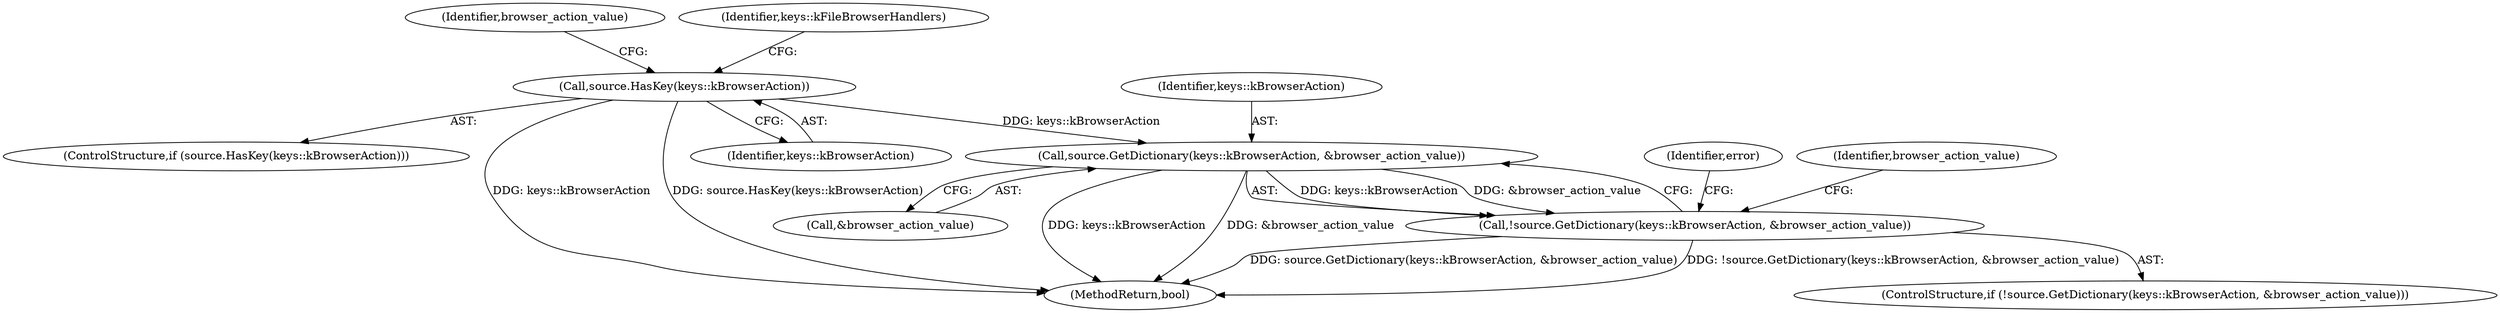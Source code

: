 digraph "0_Chrome_c63f2b7fe4fe2977f858a8e36d5f48db17eff2e7_30@pointer" {
"1001196" [label="(Call,source.GetDictionary(keys::kBrowserAction, &browser_action_value))"];
"1001187" [label="(Call,source.HasKey(keys::kBrowserAction))"];
"1001195" [label="(Call,!source.GetDictionary(keys::kBrowserAction, &browser_action_value))"];
"1001198" [label="(Call,&browser_action_value)"];
"1001195" [label="(Call,!source.GetDictionary(keys::kBrowserAction, &browser_action_value))"];
"1001192" [label="(Identifier,browser_action_value)"];
"1001203" [label="(Identifier,error)"];
"1001186" [label="(ControlStructure,if (source.HasKey(keys::kBrowserAction)))"];
"1002360" [label="(MethodReturn,bool)"];
"1001188" [label="(Identifier,keys::kBrowserAction)"];
"1001196" [label="(Call,source.GetDictionary(keys::kBrowserAction, &browser_action_value))"];
"1001187" [label="(Call,source.HasKey(keys::kBrowserAction))"];
"1001218" [label="(Identifier,keys::kFileBrowserHandlers)"];
"1001197" [label="(Identifier,keys::kBrowserAction)"];
"1001194" [label="(ControlStructure,if (!source.GetDictionary(keys::kBrowserAction, &browser_action_value)))"];
"1001209" [label="(Identifier,browser_action_value)"];
"1001196" -> "1001195"  [label="AST: "];
"1001196" -> "1001198"  [label="CFG: "];
"1001197" -> "1001196"  [label="AST: "];
"1001198" -> "1001196"  [label="AST: "];
"1001195" -> "1001196"  [label="CFG: "];
"1001196" -> "1002360"  [label="DDG: keys::kBrowserAction"];
"1001196" -> "1002360"  [label="DDG: &browser_action_value"];
"1001196" -> "1001195"  [label="DDG: keys::kBrowserAction"];
"1001196" -> "1001195"  [label="DDG: &browser_action_value"];
"1001187" -> "1001196"  [label="DDG: keys::kBrowserAction"];
"1001187" -> "1001186"  [label="AST: "];
"1001187" -> "1001188"  [label="CFG: "];
"1001188" -> "1001187"  [label="AST: "];
"1001192" -> "1001187"  [label="CFG: "];
"1001218" -> "1001187"  [label="CFG: "];
"1001187" -> "1002360"  [label="DDG: keys::kBrowserAction"];
"1001187" -> "1002360"  [label="DDG: source.HasKey(keys::kBrowserAction)"];
"1001195" -> "1001194"  [label="AST: "];
"1001203" -> "1001195"  [label="CFG: "];
"1001209" -> "1001195"  [label="CFG: "];
"1001195" -> "1002360"  [label="DDG: source.GetDictionary(keys::kBrowserAction, &browser_action_value)"];
"1001195" -> "1002360"  [label="DDG: !source.GetDictionary(keys::kBrowserAction, &browser_action_value)"];
}
